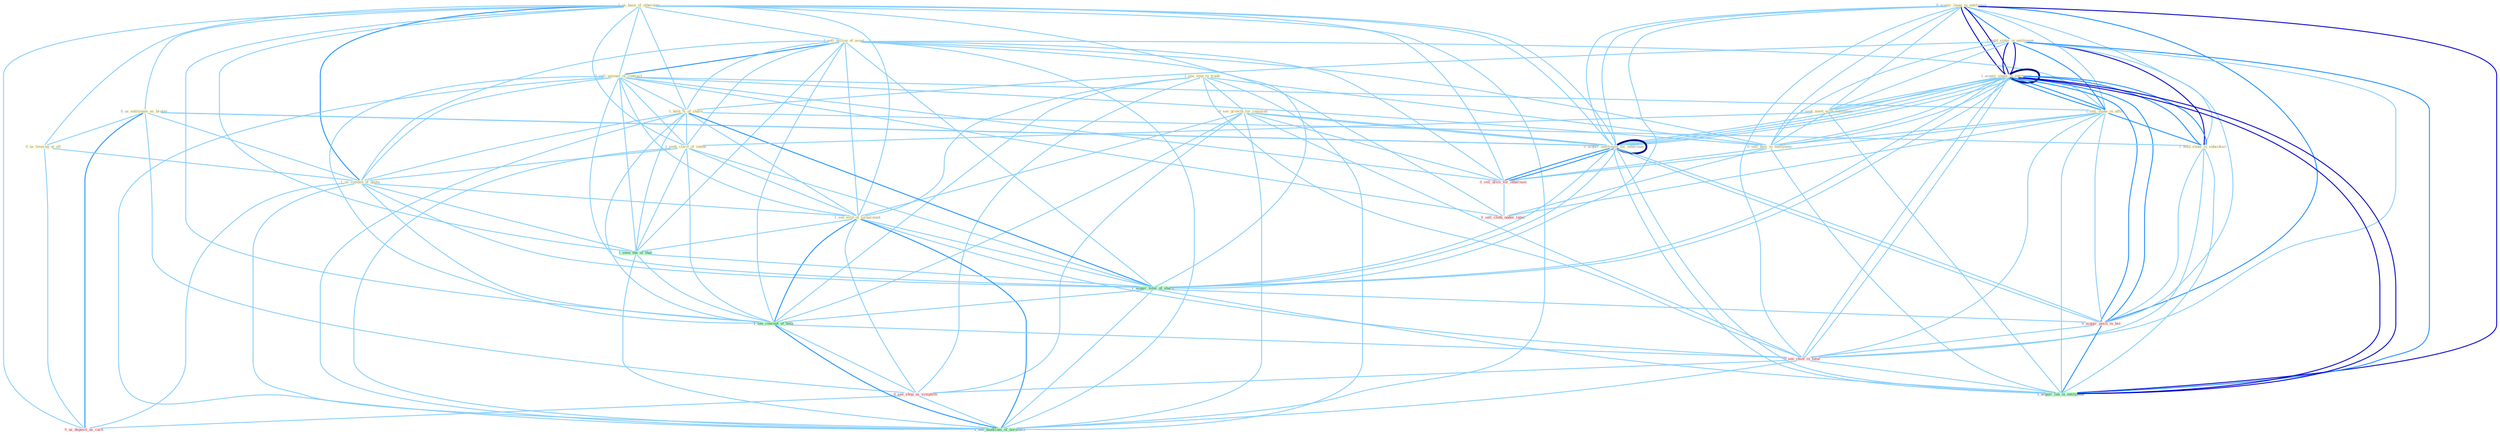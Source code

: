 Graph G{ 
    node
    [shape=polygon,style=filled,width=.5,height=.06,color="#BDFCC9",fixedsize=true,fontsize=4,
    fontcolor="#2f4f4f"];
    {node
    [color="#ffffe0", fontcolor="#8b7d6b"] "1_see_step_to_trade " "0_acquir_imag_in_entitynam " "1_us_base_of_othernum " "0_see_growth_for_remaind " "1_sell_billion_of_asset " "1_hold_stake_in_entitynam " "1_acquir_stake_in_entitynam " "0_us_entitynam_as_broker " "1_sell_amount_of_contract " "1_hold_%_of_share " "0_seek_meet_with_entitynam " "0_us_leverag_at_all " "1_seek_clarif_of_intent " "1_acquir_stake_in_entitynam " "1_sell_stake_in_affili " "1_us_combin_of_quota " "0_sell_busi_to_entitynam " "1_hold_stake_in_subsidiari " "1_see_evid_of_turnaround " "0_acquir_entitynam_for_othernum "}
{node [color="#fff0f5", fontcolor="#b22222"] "0_acquir_entitynam_for_othernum " "0_sell_divis_for_othernum " "0_sell_cloth_under_label " "0_acquir_posit_in_bid " "0_see_chief_in_futur " "0_see_shop_as_symptom " "0_us_deposit_as_cach "}
edge [color="#B0E2FF"];

	"1_see_step_to_trade " -- "0_see_growth_for_remaind " [w="1", color="#87cefa" ];
	"1_see_step_to_trade " -- "0_sell_busi_to_entitynam " [w="1", color="#87cefa" ];
	"1_see_step_to_trade " -- "1_see_evid_of_turnaround " [w="1", color="#87cefa" ];
	"1_see_step_to_trade " -- "1_see_concept_of_both " [w="1", color="#87cefa" ];
	"1_see_step_to_trade " -- "0_see_chief_in_futur " [w="1", color="#87cefa" ];
	"1_see_step_to_trade " -- "0_see_shop_as_symptom " [w="1", color="#87cefa" ];
	"1_see_step_to_trade " -- "1_see_modicum_of_normalci " [w="1", color="#87cefa" ];
	"0_acquir_imag_in_entitynam " -- "1_hold_stake_in_entitynam " [w="2", color="#1e90ff" , len=0.8];
	"0_acquir_imag_in_entitynam " -- "1_acquir_stake_in_entitynam " [w="3", color="#0000cd" , len=0.6];
	"0_acquir_imag_in_entitynam " -- "0_seek_meet_with_entitynam " [w="1", color="#87cefa" ];
	"0_acquir_imag_in_entitynam " -- "1_acquir_stake_in_entitynam " [w="3", color="#0000cd" , len=0.6];
	"0_acquir_imag_in_entitynam " -- "1_sell_stake_in_affili " [w="1", color="#87cefa" ];
	"0_acquir_imag_in_entitynam " -- "0_sell_busi_to_entitynam " [w="1", color="#87cefa" ];
	"0_acquir_imag_in_entitynam " -- "1_hold_stake_in_subsidiari " [w="1", color="#87cefa" ];
	"0_acquir_imag_in_entitynam " -- "0_acquir_entitynam_for_othernum " [w="1", color="#87cefa" ];
	"0_acquir_imag_in_entitynam " -- "0_acquir_entitynam_for_othernum " [w="1", color="#87cefa" ];
	"0_acquir_imag_in_entitynam " -- "1_acquir_total_of_share " [w="1", color="#87cefa" ];
	"0_acquir_imag_in_entitynam " -- "0_acquir_posit_in_bid " [w="2", color="#1e90ff" , len=0.8];
	"0_acquir_imag_in_entitynam " -- "0_see_chief_in_futur " [w="1", color="#87cefa" ];
	"0_acquir_imag_in_entitynam " -- "1_acquir_lab_in_entitynam " [w="3", color="#0000cd" , len=0.6];
	"1_us_base_of_othernum " -- "1_sell_billion_of_asset " [w="1", color="#87cefa" ];
	"1_us_base_of_othernum " -- "0_us_entitynam_as_broker " [w="1", color="#87cefa" ];
	"1_us_base_of_othernum " -- "1_sell_amount_of_contract " [w="1", color="#87cefa" ];
	"1_us_base_of_othernum " -- "1_hold_%_of_share " [w="1", color="#87cefa" ];
	"1_us_base_of_othernum " -- "0_us_leverag_at_all " [w="1", color="#87cefa" ];
	"1_us_base_of_othernum " -- "1_seek_clarif_of_intent " [w="1", color="#87cefa" ];
	"1_us_base_of_othernum " -- "1_us_combin_of_quota " [w="2", color="#1e90ff" , len=0.8];
	"1_us_base_of_othernum " -- "1_see_evid_of_turnaround " [w="1", color="#87cefa" ];
	"1_us_base_of_othernum " -- "0_acquir_entitynam_for_othernum " [w="1", color="#87cefa" ];
	"1_us_base_of_othernum " -- "0_acquir_entitynam_for_othernum " [w="1", color="#87cefa" ];
	"1_us_base_of_othernum " -- "1_seen_the_of_that " [w="1", color="#87cefa" ];
	"1_us_base_of_othernum " -- "0_sell_divis_for_othernum " [w="1", color="#87cefa" ];
	"1_us_base_of_othernum " -- "1_acquir_total_of_share " [w="1", color="#87cefa" ];
	"1_us_base_of_othernum " -- "1_see_concept_of_both " [w="1", color="#87cefa" ];
	"1_us_base_of_othernum " -- "0_us_deposit_as_cach " [w="1", color="#87cefa" ];
	"1_us_base_of_othernum " -- "1_see_modicum_of_normalci " [w="1", color="#87cefa" ];
	"0_see_growth_for_remaind " -- "1_see_evid_of_turnaround " [w="1", color="#87cefa" ];
	"0_see_growth_for_remaind " -- "0_acquir_entitynam_for_othernum " [w="1", color="#87cefa" ];
	"0_see_growth_for_remaind " -- "0_acquir_entitynam_for_othernum " [w="1", color="#87cefa" ];
	"0_see_growth_for_remaind " -- "0_sell_divis_for_othernum " [w="1", color="#87cefa" ];
	"0_see_growth_for_remaind " -- "1_see_concept_of_both " [w="1", color="#87cefa" ];
	"0_see_growth_for_remaind " -- "0_see_chief_in_futur " [w="1", color="#87cefa" ];
	"0_see_growth_for_remaind " -- "0_see_shop_as_symptom " [w="1", color="#87cefa" ];
	"0_see_growth_for_remaind " -- "1_see_modicum_of_normalci " [w="1", color="#87cefa" ];
	"1_sell_billion_of_asset " -- "1_sell_amount_of_contract " [w="2", color="#1e90ff" , len=0.8];
	"1_sell_billion_of_asset " -- "1_hold_%_of_share " [w="1", color="#87cefa" ];
	"1_sell_billion_of_asset " -- "1_seek_clarif_of_intent " [w="1", color="#87cefa" ];
	"1_sell_billion_of_asset " -- "1_sell_stake_in_affili " [w="1", color="#87cefa" ];
	"1_sell_billion_of_asset " -- "1_us_combin_of_quota " [w="1", color="#87cefa" ];
	"1_sell_billion_of_asset " -- "0_sell_busi_to_entitynam " [w="1", color="#87cefa" ];
	"1_sell_billion_of_asset " -- "1_see_evid_of_turnaround " [w="1", color="#87cefa" ];
	"1_sell_billion_of_asset " -- "1_seen_the_of_that " [w="1", color="#87cefa" ];
	"1_sell_billion_of_asset " -- "0_sell_divis_for_othernum " [w="1", color="#87cefa" ];
	"1_sell_billion_of_asset " -- "1_acquir_total_of_share " [w="1", color="#87cefa" ];
	"1_sell_billion_of_asset " -- "0_sell_cloth_under_label " [w="1", color="#87cefa" ];
	"1_sell_billion_of_asset " -- "1_see_concept_of_both " [w="1", color="#87cefa" ];
	"1_sell_billion_of_asset " -- "1_see_modicum_of_normalci " [w="1", color="#87cefa" ];
	"1_hold_stake_in_entitynam " -- "1_acquir_stake_in_entitynam " [w="3", color="#0000cd" , len=0.6];
	"1_hold_stake_in_entitynam " -- "1_hold_%_of_share " [w="1", color="#87cefa" ];
	"1_hold_stake_in_entitynam " -- "0_seek_meet_with_entitynam " [w="1", color="#87cefa" ];
	"1_hold_stake_in_entitynam " -- "1_acquir_stake_in_entitynam " [w="3", color="#0000cd" , len=0.6];
	"1_hold_stake_in_entitynam " -- "1_sell_stake_in_affili " [w="2", color="#1e90ff" , len=0.8];
	"1_hold_stake_in_entitynam " -- "0_sell_busi_to_entitynam " [w="1", color="#87cefa" ];
	"1_hold_stake_in_entitynam " -- "1_hold_stake_in_subsidiari " [w="3", color="#0000cd" , len=0.6];
	"1_hold_stake_in_entitynam " -- "0_acquir_posit_in_bid " [w="1", color="#87cefa" ];
	"1_hold_stake_in_entitynam " -- "0_see_chief_in_futur " [w="1", color="#87cefa" ];
	"1_hold_stake_in_entitynam " -- "1_acquir_lab_in_entitynam " [w="2", color="#1e90ff" , len=0.8];
	"1_acquir_stake_in_entitynam " -- "0_seek_meet_with_entitynam " [w="1", color="#87cefa" ];
	"1_acquir_stake_in_entitynam " -- "1_acquir_stake_in_entitynam " [w="4", style=bold, color="#000080", len=0.4];
	"1_acquir_stake_in_entitynam " -- "1_sell_stake_in_affili " [w="2", color="#1e90ff" , len=0.8];
	"1_acquir_stake_in_entitynam " -- "0_sell_busi_to_entitynam " [w="1", color="#87cefa" ];
	"1_acquir_stake_in_entitynam " -- "1_hold_stake_in_subsidiari " [w="2", color="#1e90ff" , len=0.8];
	"1_acquir_stake_in_entitynam " -- "0_acquir_entitynam_for_othernum " [w="1", color="#87cefa" ];
	"1_acquir_stake_in_entitynam " -- "0_acquir_entitynam_for_othernum " [w="1", color="#87cefa" ];
	"1_acquir_stake_in_entitynam " -- "1_acquir_total_of_share " [w="1", color="#87cefa" ];
	"1_acquir_stake_in_entitynam " -- "0_acquir_posit_in_bid " [w="2", color="#1e90ff" , len=0.8];
	"1_acquir_stake_in_entitynam " -- "0_see_chief_in_futur " [w="1", color="#87cefa" ];
	"1_acquir_stake_in_entitynam " -- "1_acquir_lab_in_entitynam " [w="3", color="#0000cd" , len=0.6];
	"0_us_entitynam_as_broker " -- "0_us_leverag_at_all " [w="1", color="#87cefa" ];
	"0_us_entitynam_as_broker " -- "1_us_combin_of_quota " [w="1", color="#87cefa" ];
	"0_us_entitynam_as_broker " -- "0_acquir_entitynam_for_othernum " [w="1", color="#87cefa" ];
	"0_us_entitynam_as_broker " -- "0_acquir_entitynam_for_othernum " [w="1", color="#87cefa" ];
	"0_us_entitynam_as_broker " -- "0_see_shop_as_symptom " [w="1", color="#87cefa" ];
	"0_us_entitynam_as_broker " -- "0_us_deposit_as_cach " [w="2", color="#1e90ff" , len=0.8];
	"1_sell_amount_of_contract " -- "1_hold_%_of_share " [w="1", color="#87cefa" ];
	"1_sell_amount_of_contract " -- "1_seek_clarif_of_intent " [w="1", color="#87cefa" ];
	"1_sell_amount_of_contract " -- "1_sell_stake_in_affili " [w="1", color="#87cefa" ];
	"1_sell_amount_of_contract " -- "1_us_combin_of_quota " [w="1", color="#87cefa" ];
	"1_sell_amount_of_contract " -- "0_sell_busi_to_entitynam " [w="1", color="#87cefa" ];
	"1_sell_amount_of_contract " -- "1_see_evid_of_turnaround " [w="1", color="#87cefa" ];
	"1_sell_amount_of_contract " -- "1_seen_the_of_that " [w="1", color="#87cefa" ];
	"1_sell_amount_of_contract " -- "0_sell_divis_for_othernum " [w="1", color="#87cefa" ];
	"1_sell_amount_of_contract " -- "1_acquir_total_of_share " [w="1", color="#87cefa" ];
	"1_sell_amount_of_contract " -- "0_sell_cloth_under_label " [w="1", color="#87cefa" ];
	"1_sell_amount_of_contract " -- "1_see_concept_of_both " [w="1", color="#87cefa" ];
	"1_sell_amount_of_contract " -- "1_see_modicum_of_normalci " [w="1", color="#87cefa" ];
	"1_hold_%_of_share " -- "1_seek_clarif_of_intent " [w="1", color="#87cefa" ];
	"1_hold_%_of_share " -- "1_us_combin_of_quota " [w="1", color="#87cefa" ];
	"1_hold_%_of_share " -- "1_hold_stake_in_subsidiari " [w="1", color="#87cefa" ];
	"1_hold_%_of_share " -- "1_see_evid_of_turnaround " [w="1", color="#87cefa" ];
	"1_hold_%_of_share " -- "1_seen_the_of_that " [w="1", color="#87cefa" ];
	"1_hold_%_of_share " -- "1_acquir_total_of_share " [w="2", color="#1e90ff" , len=0.8];
	"1_hold_%_of_share " -- "1_see_concept_of_both " [w="1", color="#87cefa" ];
	"1_hold_%_of_share " -- "1_see_modicum_of_normalci " [w="1", color="#87cefa" ];
	"0_seek_meet_with_entitynam " -- "1_seek_clarif_of_intent " [w="1", color="#87cefa" ];
	"0_seek_meet_with_entitynam " -- "1_acquir_stake_in_entitynam " [w="1", color="#87cefa" ];
	"0_seek_meet_with_entitynam " -- "0_sell_busi_to_entitynam " [w="1", color="#87cefa" ];
	"0_seek_meet_with_entitynam " -- "1_acquir_lab_in_entitynam " [w="1", color="#87cefa" ];
	"0_us_leverag_at_all " -- "1_us_combin_of_quota " [w="1", color="#87cefa" ];
	"0_us_leverag_at_all " -- "0_us_deposit_as_cach " [w="1", color="#87cefa" ];
	"1_seek_clarif_of_intent " -- "1_us_combin_of_quota " [w="1", color="#87cefa" ];
	"1_seek_clarif_of_intent " -- "1_see_evid_of_turnaround " [w="1", color="#87cefa" ];
	"1_seek_clarif_of_intent " -- "1_seen_the_of_that " [w="1", color="#87cefa" ];
	"1_seek_clarif_of_intent " -- "1_acquir_total_of_share " [w="1", color="#87cefa" ];
	"1_seek_clarif_of_intent " -- "1_see_concept_of_both " [w="1", color="#87cefa" ];
	"1_seek_clarif_of_intent " -- "1_see_modicum_of_normalci " [w="1", color="#87cefa" ];
	"1_acquir_stake_in_entitynam " -- "1_sell_stake_in_affili " [w="2", color="#1e90ff" , len=0.8];
	"1_acquir_stake_in_entitynam " -- "0_sell_busi_to_entitynam " [w="1", color="#87cefa" ];
	"1_acquir_stake_in_entitynam " -- "1_hold_stake_in_subsidiari " [w="2", color="#1e90ff" , len=0.8];
	"1_acquir_stake_in_entitynam " -- "0_acquir_entitynam_for_othernum " [w="1", color="#87cefa" ];
	"1_acquir_stake_in_entitynam " -- "0_acquir_entitynam_for_othernum " [w="1", color="#87cefa" ];
	"1_acquir_stake_in_entitynam " -- "1_acquir_total_of_share " [w="1", color="#87cefa" ];
	"1_acquir_stake_in_entitynam " -- "0_acquir_posit_in_bid " [w="2", color="#1e90ff" , len=0.8];
	"1_acquir_stake_in_entitynam " -- "0_see_chief_in_futur " [w="1", color="#87cefa" ];
	"1_acquir_stake_in_entitynam " -- "1_acquir_lab_in_entitynam " [w="3", color="#0000cd" , len=0.6];
	"1_sell_stake_in_affili " -- "0_sell_busi_to_entitynam " [w="1", color="#87cefa" ];
	"1_sell_stake_in_affili " -- "1_hold_stake_in_subsidiari " [w="2", color="#1e90ff" , len=0.8];
	"1_sell_stake_in_affili " -- "0_sell_divis_for_othernum " [w="1", color="#87cefa" ];
	"1_sell_stake_in_affili " -- "0_sell_cloth_under_label " [w="1", color="#87cefa" ];
	"1_sell_stake_in_affili " -- "0_acquir_posit_in_bid " [w="1", color="#87cefa" ];
	"1_sell_stake_in_affili " -- "0_see_chief_in_futur " [w="1", color="#87cefa" ];
	"1_sell_stake_in_affili " -- "1_acquir_lab_in_entitynam " [w="1", color="#87cefa" ];
	"1_us_combin_of_quota " -- "1_see_evid_of_turnaround " [w="1", color="#87cefa" ];
	"1_us_combin_of_quota " -- "1_seen_the_of_that " [w="1", color="#87cefa" ];
	"1_us_combin_of_quota " -- "1_acquir_total_of_share " [w="1", color="#87cefa" ];
	"1_us_combin_of_quota " -- "1_see_concept_of_both " [w="1", color="#87cefa" ];
	"1_us_combin_of_quota " -- "0_us_deposit_as_cach " [w="1", color="#87cefa" ];
	"1_us_combin_of_quota " -- "1_see_modicum_of_normalci " [w="1", color="#87cefa" ];
	"0_sell_busi_to_entitynam " -- "0_sell_divis_for_othernum " [w="1", color="#87cefa" ];
	"0_sell_busi_to_entitynam " -- "0_sell_cloth_under_label " [w="1", color="#87cefa" ];
	"0_sell_busi_to_entitynam " -- "1_acquir_lab_in_entitynam " [w="1", color="#87cefa" ];
	"1_hold_stake_in_subsidiari " -- "0_acquir_posit_in_bid " [w="1", color="#87cefa" ];
	"1_hold_stake_in_subsidiari " -- "0_see_chief_in_futur " [w="1", color="#87cefa" ];
	"1_hold_stake_in_subsidiari " -- "1_acquir_lab_in_entitynam " [w="1", color="#87cefa" ];
	"1_see_evid_of_turnaround " -- "1_seen_the_of_that " [w="1", color="#87cefa" ];
	"1_see_evid_of_turnaround " -- "1_acquir_total_of_share " [w="1", color="#87cefa" ];
	"1_see_evid_of_turnaround " -- "1_see_concept_of_both " [w="2", color="#1e90ff" , len=0.8];
	"1_see_evid_of_turnaround " -- "0_see_chief_in_futur " [w="1", color="#87cefa" ];
	"1_see_evid_of_turnaround " -- "0_see_shop_as_symptom " [w="1", color="#87cefa" ];
	"1_see_evid_of_turnaround " -- "1_see_modicum_of_normalci " [w="2", color="#1e90ff" , len=0.8];
	"0_acquir_entitynam_for_othernum " -- "0_acquir_entitynam_for_othernum " [w="4", style=bold, color="#000080", len=0.4];
	"0_acquir_entitynam_for_othernum " -- "0_sell_divis_for_othernum " [w="2", color="#1e90ff" , len=0.8];
	"0_acquir_entitynam_for_othernum " -- "1_acquir_total_of_share " [w="1", color="#87cefa" ];
	"0_acquir_entitynam_for_othernum " -- "0_acquir_posit_in_bid " [w="1", color="#87cefa" ];
	"0_acquir_entitynam_for_othernum " -- "1_acquir_lab_in_entitynam " [w="1", color="#87cefa" ];
	"0_acquir_entitynam_for_othernum " -- "0_sell_divis_for_othernum " [w="2", color="#1e90ff" , len=0.8];
	"0_acquir_entitynam_for_othernum " -- "1_acquir_total_of_share " [w="1", color="#87cefa" ];
	"0_acquir_entitynam_for_othernum " -- "0_acquir_posit_in_bid " [w="1", color="#87cefa" ];
	"0_acquir_entitynam_for_othernum " -- "1_acquir_lab_in_entitynam " [w="1", color="#87cefa" ];
	"1_seen_the_of_that " -- "1_acquir_total_of_share " [w="1", color="#87cefa" ];
	"1_seen_the_of_that " -- "1_see_concept_of_both " [w="1", color="#87cefa" ];
	"1_seen_the_of_that " -- "1_see_modicum_of_normalci " [w="1", color="#87cefa" ];
	"0_sell_divis_for_othernum " -- "0_sell_cloth_under_label " [w="1", color="#87cefa" ];
	"1_acquir_total_of_share " -- "0_acquir_posit_in_bid " [w="1", color="#87cefa" ];
	"1_acquir_total_of_share " -- "1_see_concept_of_both " [w="1", color="#87cefa" ];
	"1_acquir_total_of_share " -- "1_acquir_lab_in_entitynam " [w="1", color="#87cefa" ];
	"1_acquir_total_of_share " -- "1_see_modicum_of_normalci " [w="1", color="#87cefa" ];
	"0_acquir_posit_in_bid " -- "0_see_chief_in_futur " [w="1", color="#87cefa" ];
	"0_acquir_posit_in_bid " -- "1_acquir_lab_in_entitynam " [w="2", color="#1e90ff" , len=0.8];
	"1_see_concept_of_both " -- "0_see_chief_in_futur " [w="1", color="#87cefa" ];
	"1_see_concept_of_both " -- "0_see_shop_as_symptom " [w="1", color="#87cefa" ];
	"1_see_concept_of_both " -- "1_see_modicum_of_normalci " [w="2", color="#1e90ff" , len=0.8];
	"0_see_chief_in_futur " -- "0_see_shop_as_symptom " [w="1", color="#87cefa" ];
	"0_see_chief_in_futur " -- "1_acquir_lab_in_entitynam " [w="1", color="#87cefa" ];
	"0_see_chief_in_futur " -- "1_see_modicum_of_normalci " [w="1", color="#87cefa" ];
	"0_see_shop_as_symptom " -- "0_us_deposit_as_cach " [w="1", color="#87cefa" ];
	"0_see_shop_as_symptom " -- "1_see_modicum_of_normalci " [w="1", color="#87cefa" ];
}